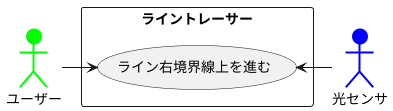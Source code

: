@startuml 演習6-5-2
actor ユーザー #00ff00;line:lime;line.bold;
actor 光センサ #0000ff;line:blue;line.bold;
rectangle ライントレーサー{
    usecase ライン右境界線上を進む
}
ユーザー -right-> ライン右境界線上を進む
光センサ -left-> ライン右境界線上を進む
@enduml